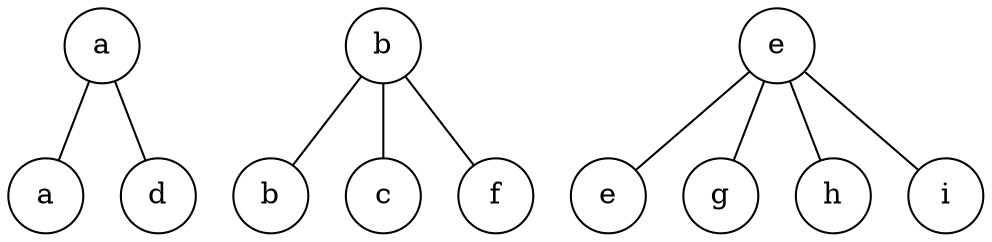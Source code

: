 graph
{
	node [shape=circle, style=solid, label=""];

	a1 -- a0;
	a1 -- d0;
	b1 -- b0;
	b1 -- c0;
	b1 -- f0;
	e1 -- e0;
	e1 -- g0;
	e1 -- h0;
	e1 -- i0;

	a0 [label=a];
	a1 [label=a];
	b0 [label=b];
	b1 [label=b];
	c0 [label=c];
	d0 [label=d];
	e0 [label=e];
	e1 [label=e];
	f0 [label=f];
	g0 [label=g];
	h0 [label=h];
	i0 [label=i];
}
